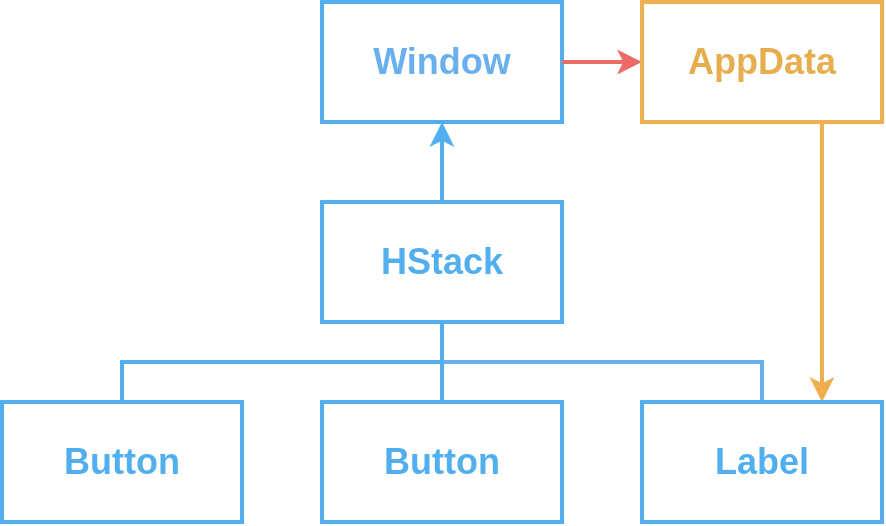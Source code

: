 <mxfile version="20.7.4" type="device"><diagram id="JQw_j_wp89M-Nm8qRik8" name="Page-1"><mxGraphModel dx="212" dy="123" grid="1" gridSize="10" guides="1" tooltips="1" connect="1" arrows="1" fold="1" page="1" pageScale="1" pageWidth="850" pageHeight="1100" math="0" shadow="0"><root><mxCell id="0"/><mxCell id="1" parent="0"/><mxCell id="qMhuYZVF_Zggzen3Ozzf-3" style="edgeStyle=orthogonalEdgeStyle;rounded=0;orthogonalLoop=1;jettySize=auto;html=1;entryX=0.5;entryY=1;entryDx=0;entryDy=0;strokeColor=#69b0ef;strokeWidth=2;endArrow=none;endFill=0;" edge="1" parent="1" source="qMhuYZVF_Zggzen3Ozzf-1" target="A_mGQeFt_w4aJp4H_wI7-3"><mxGeometry relative="1" as="geometry"><Array as="points"><mxPoint x="580" y="480"/><mxPoint x="420" y="480"/></Array></mxGeometry></mxCell><mxCell id="A_mGQeFt_w4aJp4H_wI7-1" value="&lt;font color=&quot;#69b0ef&quot; style=&quot;font-size: 18px;&quot;&gt;&lt;b&gt;Window&lt;/b&gt;&lt;/font&gt;" style="rounded=0;whiteSpace=wrap;html=1;strokeColor=#51AFEF;strokeWidth=2;fillColor=none;" parent="1" vertex="1"><mxGeometry x="360" y="300" width="120" height="60" as="geometry"/></mxCell><mxCell id="qMhuYZVF_Zggzen3Ozzf-5" value="" style="edgeStyle=orthogonalEdgeStyle;rounded=0;orthogonalLoop=1;jettySize=auto;html=1;strokeColor=#EB6B66;strokeWidth=2;fontColor=#e6ae4f;endArrow=none;endFill=0;startArrow=classic;startFill=1;" edge="1" parent="1" source="A_mGQeFt_w4aJp4H_wI7-2" target="A_mGQeFt_w4aJp4H_wI7-1"><mxGeometry relative="1" as="geometry"/></mxCell><mxCell id="qMhuYZVF_Zggzen3Ozzf-9" style="edgeStyle=orthogonalEdgeStyle;rounded=0;orthogonalLoop=1;jettySize=auto;html=1;entryX=0.75;entryY=0;entryDx=0;entryDy=0;strokeColor=#EFAF51;strokeWidth=2;fontColor=#e6ae4f;startArrow=none;startFill=0;endArrow=classic;endFill=1;" edge="1" parent="1" source="A_mGQeFt_w4aJp4H_wI7-2" target="qMhuYZVF_Zggzen3Ozzf-1"><mxGeometry relative="1" as="geometry"><Array as="points"><mxPoint x="610" y="390"/><mxPoint x="610" y="390"/></Array></mxGeometry></mxCell><mxCell id="A_mGQeFt_w4aJp4H_wI7-2" value="&lt;font color=&quot;#e6ae4f&quot; style=&quot;font-size: 18px;&quot;&gt;&lt;b&gt;AppData&lt;/b&gt;&lt;/font&gt;" style="rounded=0;whiteSpace=wrap;html=1;strokeColor=#EFAF51;strokeWidth=2;fillColor=none;" parent="1" vertex="1"><mxGeometry x="520" y="300" width="120" height="60" as="geometry"/></mxCell><mxCell id="A_mGQeFt_w4aJp4H_wI7-7" value="" style="edgeStyle=orthogonalEdgeStyle;rounded=0;orthogonalLoop=1;jettySize=auto;html=1;strokeWidth=2;fillColor=#dae8fc;strokeColor=#51AFEF;endArrow=classic;endFill=1;" parent="1" source="A_mGQeFt_w4aJp4H_wI7-3" target="A_mGQeFt_w4aJp4H_wI7-1" edge="1"><mxGeometry relative="1" as="geometry"/></mxCell><mxCell id="qMhuYZVF_Zggzen3Ozzf-7" value="" style="edgeStyle=orthogonalEdgeStyle;rounded=0;orthogonalLoop=1;jettySize=auto;html=1;strokeColor=#51AFEF;strokeWidth=2;fontColor=#e6ae4f;startArrow=none;startFill=0;endArrow=none;endFill=0;" edge="1" parent="1" source="A_mGQeFt_w4aJp4H_wI7-3" target="A_mGQeFt_w4aJp4H_wI7-5"><mxGeometry relative="1" as="geometry"/></mxCell><mxCell id="A_mGQeFt_w4aJp4H_wI7-3" value="&lt;font color=&quot;#51afef&quot; style=&quot;font-size: 18px;&quot;&gt;&lt;b&gt;HStack&lt;/b&gt;&lt;/font&gt;" style="rounded=0;whiteSpace=wrap;html=1;strokeColor=#51AFEF;strokeWidth=2;fillColor=none;" parent="1" vertex="1"><mxGeometry x="360" y="400" width="120" height="60" as="geometry"/></mxCell><mxCell id="qMhuYZVF_Zggzen3Ozzf-2" style="edgeStyle=orthogonalEdgeStyle;rounded=0;orthogonalLoop=1;jettySize=auto;html=1;entryX=0.5;entryY=1;entryDx=0;entryDy=0;strokeWidth=2;fillColor=#f8cecc;strokeColor=#51AFEF;endArrow=none;endFill=0;" edge="1" parent="1" source="A_mGQeFt_w4aJp4H_wI7-4" target="A_mGQeFt_w4aJp4H_wI7-3"><mxGeometry relative="1" as="geometry"><Array as="points"><mxPoint x="260" y="480"/><mxPoint x="420" y="480"/></Array></mxGeometry></mxCell><mxCell id="A_mGQeFt_w4aJp4H_wI7-4" value="&lt;font color=&quot;#51afef&quot; style=&quot;font-size: 18px;&quot;&gt;&lt;b&gt;Button&lt;/b&gt;&lt;/font&gt;" style="rounded=0;whiteSpace=wrap;html=1;strokeColor=#51AFEF;strokeWidth=2;fillColor=none;" parent="1" vertex="1"><mxGeometry x="200" y="500" width="120" height="60" as="geometry"/></mxCell><mxCell id="A_mGQeFt_w4aJp4H_wI7-5" value="&lt;font color=&quot;#51afef&quot; style=&quot;font-size: 18px;&quot;&gt;&lt;b&gt;Button&lt;/b&gt;&lt;/font&gt;" style="rounded=0;whiteSpace=wrap;html=1;strokeWidth=2;strokeColor=#51AFEF;fillColor=none;" parent="1" vertex="1"><mxGeometry x="360" y="500" width="120" height="60" as="geometry"/></mxCell><mxCell id="qMhuYZVF_Zggzen3Ozzf-1" value="&lt;font color=&quot;#51afef&quot; style=&quot;font-size: 18px;&quot;&gt;&lt;b&gt;Label&lt;/b&gt;&lt;/font&gt;" style="rounded=0;whiteSpace=wrap;html=1;strokeWidth=2;strokeColor=#51AFEF;fillColor=none;" vertex="1" parent="1"><mxGeometry x="520" y="500" width="120" height="60" as="geometry"/></mxCell></root></mxGraphModel></diagram></mxfile>